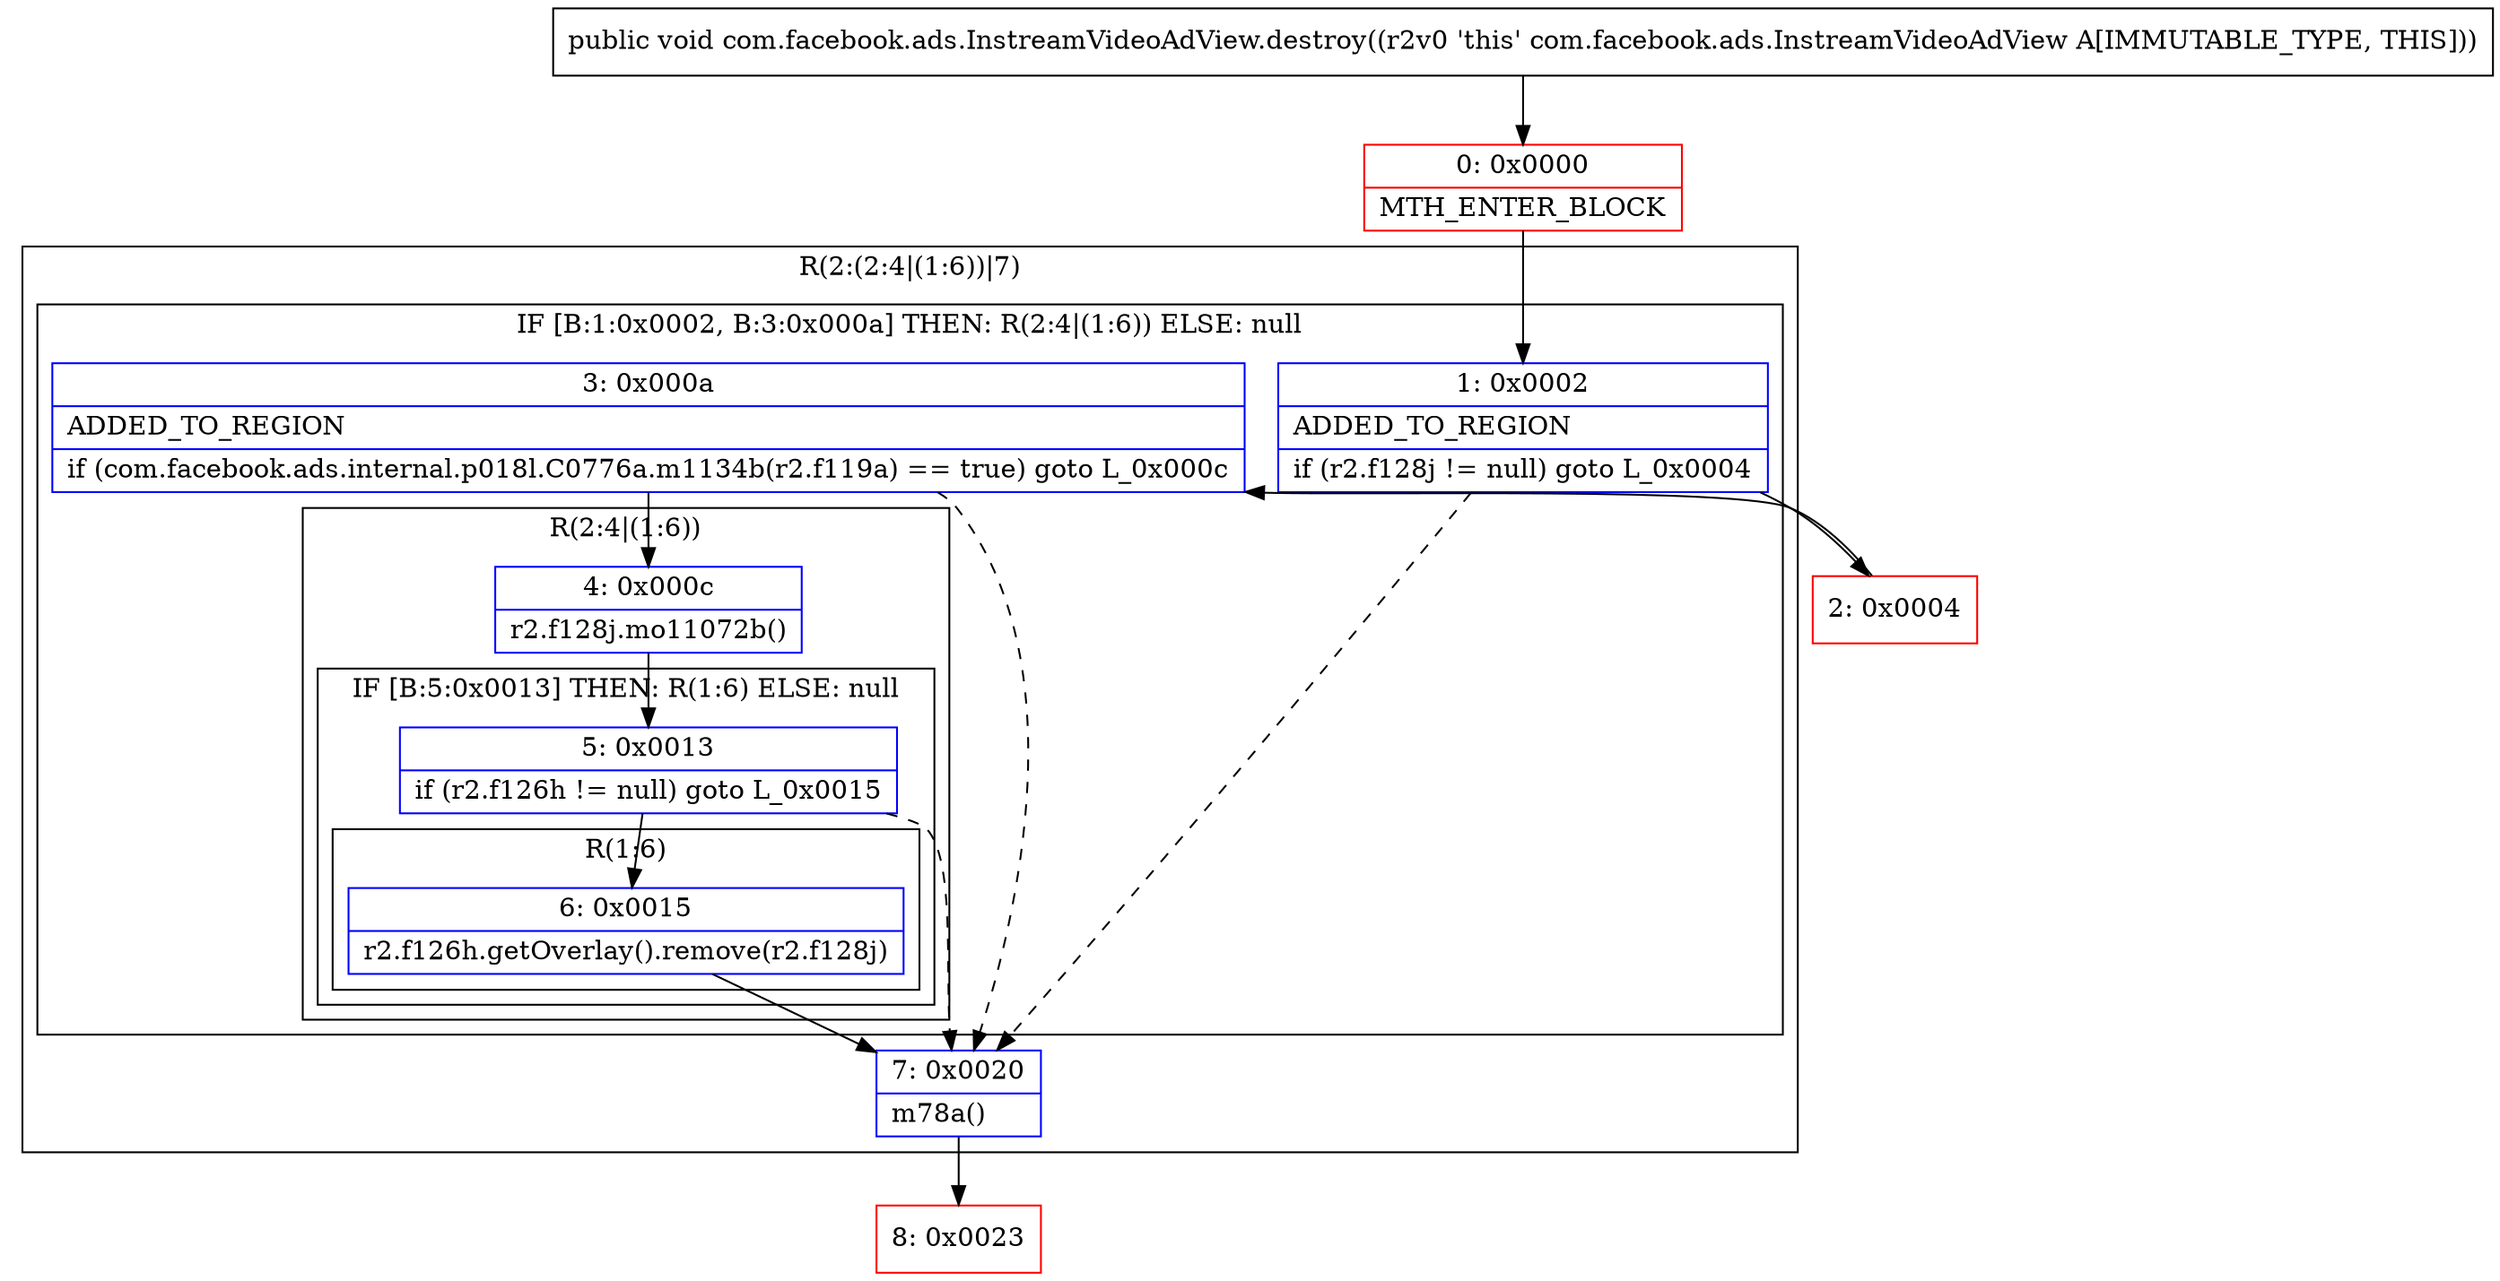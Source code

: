 digraph "CFG forcom.facebook.ads.InstreamVideoAdView.destroy()V" {
subgraph cluster_Region_30753885 {
label = "R(2:(2:4|(1:6))|7)";
node [shape=record,color=blue];
subgraph cluster_IfRegion_148570512 {
label = "IF [B:1:0x0002, B:3:0x000a] THEN: R(2:4|(1:6)) ELSE: null";
node [shape=record,color=blue];
Node_1 [shape=record,label="{1\:\ 0x0002|ADDED_TO_REGION\l|if (r2.f128j != null) goto L_0x0004\l}"];
Node_3 [shape=record,label="{3\:\ 0x000a|ADDED_TO_REGION\l|if (com.facebook.ads.internal.p018l.C0776a.m1134b(r2.f119a) == true) goto L_0x000c\l}"];
subgraph cluster_Region_235144009 {
label = "R(2:4|(1:6))";
node [shape=record,color=blue];
Node_4 [shape=record,label="{4\:\ 0x000c|r2.f128j.mo11072b()\l}"];
subgraph cluster_IfRegion_878265135 {
label = "IF [B:5:0x0013] THEN: R(1:6) ELSE: null";
node [shape=record,color=blue];
Node_5 [shape=record,label="{5\:\ 0x0013|if (r2.f126h != null) goto L_0x0015\l}"];
subgraph cluster_Region_528813653 {
label = "R(1:6)";
node [shape=record,color=blue];
Node_6 [shape=record,label="{6\:\ 0x0015|r2.f126h.getOverlay().remove(r2.f128j)\l}"];
}
}
}
}
Node_7 [shape=record,label="{7\:\ 0x0020|m78a()\l}"];
}
Node_0 [shape=record,color=red,label="{0\:\ 0x0000|MTH_ENTER_BLOCK\l}"];
Node_2 [shape=record,color=red,label="{2\:\ 0x0004}"];
Node_8 [shape=record,color=red,label="{8\:\ 0x0023}"];
MethodNode[shape=record,label="{public void com.facebook.ads.InstreamVideoAdView.destroy((r2v0 'this' com.facebook.ads.InstreamVideoAdView A[IMMUTABLE_TYPE, THIS])) }"];
MethodNode -> Node_0;
Node_1 -> Node_2;
Node_1 -> Node_7[style=dashed];
Node_3 -> Node_4;
Node_3 -> Node_7[style=dashed];
Node_4 -> Node_5;
Node_5 -> Node_6;
Node_5 -> Node_7[style=dashed];
Node_6 -> Node_7;
Node_7 -> Node_8;
Node_0 -> Node_1;
Node_2 -> Node_3;
}

